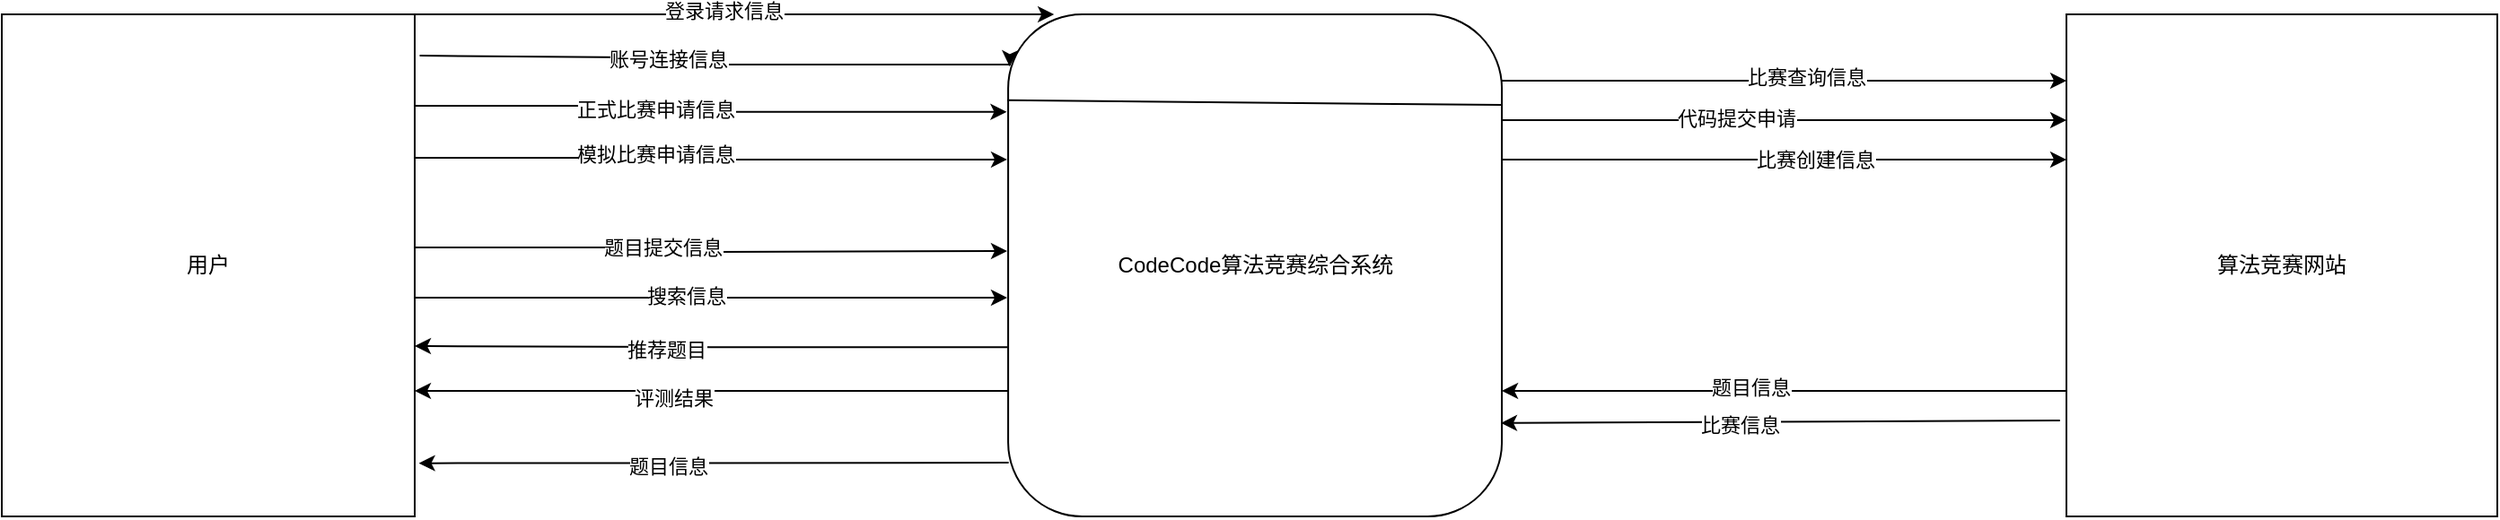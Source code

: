 <mxfile version="17.1.3" type="github">
  <diagram id="ThneDFmaGYNgDfPmpNYM" name="Page-1">
    <mxGraphModel dx="903" dy="483" grid="1" gridSize="10" guides="1" tooltips="1" connect="1" arrows="1" fold="1" page="1" pageScale="1" pageWidth="1600" pageHeight="900" math="0" shadow="0">
      <root>
        <mxCell id="0" />
        <mxCell id="1" parent="0" />
        <mxCell id="yP9FvSztLNe4L2ZfVXwx-70" style="edgeStyle=orthogonalEdgeStyle;rounded=0;orthogonalLoop=1;jettySize=auto;html=1;exitX=0;exitY=0.75;exitDx=0;exitDy=0;entryX=1;entryY=0.75;entryDx=0;entryDy=0;" edge="1" parent="1" source="yP9FvSztLNe4L2ZfVXwx-8" target="yP9FvSztLNe4L2ZfVXwx-2">
          <mxGeometry relative="1" as="geometry" />
        </mxCell>
        <mxCell id="yP9FvSztLNe4L2ZfVXwx-71" value="题目信息" style="edgeLabel;html=1;align=center;verticalAlign=middle;resizable=0;points=[];" vertex="1" connectable="0" parent="yP9FvSztLNe4L2ZfVXwx-70">
          <mxGeometry x="0.12" y="-2" relative="1" as="geometry">
            <mxPoint as="offset" />
          </mxGeometry>
        </mxCell>
        <mxCell id="yP9FvSztLNe4L2ZfVXwx-8" value="算法竞赛网站" style="rounded=0;whiteSpace=wrap;html=1;" vertex="1" parent="1">
          <mxGeometry x="1190" y="320" width="240" height="280" as="geometry" />
        </mxCell>
        <mxCell id="yP9FvSztLNe4L2ZfVXwx-24" style="edgeStyle=orthogonalEdgeStyle;rounded=0;orthogonalLoop=1;jettySize=auto;html=1;exitX=1;exitY=0.5;exitDx=0;exitDy=0;entryX=0;entryY=0.5;entryDx=0;entryDy=0;" edge="1" parent="1">
          <mxGeometry relative="1" as="geometry">
            <mxPoint x="875.54" y="379.0" as="sourcePoint" />
            <mxPoint x="1190" y="379.0" as="targetPoint" />
          </mxGeometry>
        </mxCell>
        <mxCell id="yP9FvSztLNe4L2ZfVXwx-67" value="代码提交申请" style="edgeLabel;html=1;align=center;verticalAlign=middle;resizable=0;points=[];" vertex="1" connectable="0" parent="yP9FvSztLNe4L2ZfVXwx-24">
          <mxGeometry x="-0.169" y="1" relative="1" as="geometry">
            <mxPoint as="offset" />
          </mxGeometry>
        </mxCell>
        <mxCell id="yP9FvSztLNe4L2ZfVXwx-16" value="用户" style="rounded=0;whiteSpace=wrap;html=1;" vertex="1" parent="1">
          <mxGeometry x="40" y="340" width="230" height="220" as="geometry" />
        </mxCell>
        <mxCell id="yP9FvSztLNe4L2ZfVXwx-36" style="edgeStyle=orthogonalEdgeStyle;rounded=0;orthogonalLoop=1;jettySize=auto;html=1;entryX=1;entryY=0.75;entryDx=0;entryDy=0;exitX=-0.001;exitY=0.663;exitDx=0;exitDy=0;exitPerimeter=0;" edge="1" parent="1" source="yP9FvSztLNe4L2ZfVXwx-2" target="yP9FvSztLNe4L2ZfVXwx-16">
          <mxGeometry relative="1" as="geometry">
            <mxPoint x="590" y="505" as="sourcePoint" />
          </mxGeometry>
        </mxCell>
        <mxCell id="yP9FvSztLNe4L2ZfVXwx-37" value="推荐题目" style="edgeLabel;html=1;align=center;verticalAlign=middle;resizable=0;points=[];" vertex="1" connectable="0" parent="yP9FvSztLNe4L2ZfVXwx-36">
          <mxGeometry x="0.338" y="2" relative="1" as="geometry">
            <mxPoint x="30" as="offset" />
          </mxGeometry>
        </mxCell>
        <mxCell id="yP9FvSztLNe4L2ZfVXwx-38" value="用户" style="rounded=0;whiteSpace=wrap;html=1;" vertex="1" parent="1">
          <mxGeometry x="40" y="320" width="230" height="280" as="geometry" />
        </mxCell>
        <mxCell id="yP9FvSztLNe4L2ZfVXwx-42" value="" style="group" vertex="1" connectable="0" parent="1">
          <mxGeometry x="600" y="320" width="275.54" height="280" as="geometry" />
        </mxCell>
        <mxCell id="yP9FvSztLNe4L2ZfVXwx-64" value="" style="group" vertex="1" connectable="0" parent="yP9FvSztLNe4L2ZfVXwx-42">
          <mxGeometry width="275.54" height="280" as="geometry" />
        </mxCell>
        <mxCell id="yP9FvSztLNe4L2ZfVXwx-2" value="CodeCode算法竞赛综合系统" style="rounded=1;whiteSpace=wrap;html=1;" vertex="1" parent="yP9FvSztLNe4L2ZfVXwx-64">
          <mxGeometry x="0.55" width="274.99" height="280" as="geometry" />
        </mxCell>
        <mxCell id="yP9FvSztLNe4L2ZfVXwx-3" value="" style="endArrow=none;html=1;rounded=0;exitX=-0.002;exitY=0.127;exitDx=0;exitDy=0;exitPerimeter=0;entryX=1;entryY=0.136;entryDx=0;entryDy=0;entryPerimeter=0;" edge="1" parent="yP9FvSztLNe4L2ZfVXwx-64">
          <mxGeometry width="50" height="50" relative="1" as="geometry">
            <mxPoint y="47.92" as="sourcePoint" />
            <mxPoint x="275.54" y="50.56" as="targetPoint" />
          </mxGeometry>
        </mxCell>
        <mxCell id="yP9FvSztLNe4L2ZfVXwx-15" style="edgeStyle=orthogonalEdgeStyle;rounded=0;orthogonalLoop=1;jettySize=auto;html=1;" edge="1" parent="1" source="yP9FvSztLNe4L2ZfVXwx-2" target="yP9FvSztLNe4L2ZfVXwx-16">
          <mxGeometry relative="1" as="geometry">
            <mxPoint x="410" y="450" as="targetPoint" />
            <Array as="points">
              <mxPoint x="500" y="530" />
              <mxPoint x="500" y="530" />
            </Array>
          </mxGeometry>
        </mxCell>
        <mxCell id="yP9FvSztLNe4L2ZfVXwx-35" value="评测结果" style="edgeLabel;html=1;align=center;verticalAlign=middle;resizable=0;points=[];" vertex="1" connectable="0" parent="yP9FvSztLNe4L2ZfVXwx-15">
          <mxGeometry x="0.128" y="4" relative="1" as="geometry">
            <mxPoint as="offset" />
          </mxGeometry>
        </mxCell>
        <mxCell id="yP9FvSztLNe4L2ZfVXwx-23" style="edgeStyle=orthogonalEdgeStyle;rounded=0;orthogonalLoop=1;jettySize=auto;html=1;exitX=1.012;exitY=0.132;exitDx=0;exitDy=0;exitPerimeter=0;entryX=0.003;entryY=0.104;entryDx=0;entryDy=0;entryPerimeter=0;" edge="1" parent="1" target="yP9FvSztLNe4L2ZfVXwx-2">
          <mxGeometry relative="1" as="geometry">
            <mxPoint x="272.76" y="343.04" as="sourcePoint" />
            <mxPoint x="599.175" y="347.48" as="targetPoint" />
            <Array as="points">
              <mxPoint x="273" y="344" />
              <mxPoint x="390" y="344" />
              <mxPoint x="390" y="348" />
              <mxPoint x="601" y="348" />
            </Array>
          </mxGeometry>
        </mxCell>
        <mxCell id="yP9FvSztLNe4L2ZfVXwx-25" value="账号连接信息" style="edgeLabel;html=1;align=center;verticalAlign=middle;resizable=0;points=[];" vertex="1" connectable="0" parent="yP9FvSztLNe4L2ZfVXwx-23">
          <mxGeometry x="-0.35" y="-3" relative="1" as="geometry">
            <mxPoint x="30" y="-2" as="offset" />
          </mxGeometry>
        </mxCell>
        <mxCell id="yP9FvSztLNe4L2ZfVXwx-27" style="edgeStyle=orthogonalEdgeStyle;rounded=0;orthogonalLoop=1;jettySize=auto;html=1;exitX=1;exitY=0.25;exitDx=0;exitDy=0;entryX=-0.003;entryY=0.28;entryDx=0;entryDy=0;entryPerimeter=0;" edge="1" parent="1">
          <mxGeometry relative="1" as="geometry">
            <mxPoint x="270" y="371" as="sourcePoint" />
            <mxPoint x="599.725" y="374.4" as="targetPoint" />
            <Array as="points">
              <mxPoint x="435" y="371" />
              <mxPoint x="435" y="374" />
            </Array>
          </mxGeometry>
        </mxCell>
        <mxCell id="yP9FvSztLNe4L2ZfVXwx-28" value="正式比赛申请信息" style="edgeLabel;html=1;align=center;verticalAlign=middle;resizable=0;points=[];" vertex="1" connectable="0" parent="yP9FvSztLNe4L2ZfVXwx-27">
          <mxGeometry x="-0.375" y="-2" relative="1" as="geometry">
            <mxPoint x="30" as="offset" />
          </mxGeometry>
        </mxCell>
        <mxCell id="yP9FvSztLNe4L2ZfVXwx-29" style="edgeStyle=orthogonalEdgeStyle;rounded=0;orthogonalLoop=1;jettySize=auto;html=1;exitX=1.002;exitY=0.359;exitDx=0;exitDy=0;exitPerimeter=0;entryX=-0.002;entryY=0.357;entryDx=0;entryDy=0;entryPerimeter=0;" edge="1" parent="1">
          <mxGeometry relative="1" as="geometry">
            <mxPoint x="600.0" y="400.96" as="targetPoint" />
            <mxPoint x="270.46" y="399.98" as="sourcePoint" />
            <Array as="points">
              <mxPoint x="371" y="400" />
              <mxPoint x="371" y="401" />
            </Array>
          </mxGeometry>
        </mxCell>
        <mxCell id="yP9FvSztLNe4L2ZfVXwx-30" value="模拟比赛申请信息" style="edgeLabel;html=1;align=center;verticalAlign=middle;resizable=0;points=[];" vertex="1" connectable="0" parent="yP9FvSztLNe4L2ZfVXwx-29">
          <mxGeometry x="-0.362" y="3" relative="1" as="geometry">
            <mxPoint x="29" as="offset" />
          </mxGeometry>
        </mxCell>
        <mxCell id="yP9FvSztLNe4L2ZfVXwx-31" style="edgeStyle=orthogonalEdgeStyle;rounded=0;orthogonalLoop=1;jettySize=auto;html=1;exitX=1;exitY=0.5;exitDx=0;exitDy=0;" edge="1" parent="1" source="yP9FvSztLNe4L2ZfVXwx-16">
          <mxGeometry relative="1" as="geometry">
            <mxPoint x="600" y="452" as="targetPoint" />
          </mxGeometry>
        </mxCell>
        <mxCell id="yP9FvSztLNe4L2ZfVXwx-32" value="题目提交信息" style="edgeLabel;html=1;align=center;verticalAlign=middle;resizable=0;points=[];" vertex="1" connectable="0" parent="yP9FvSztLNe4L2ZfVXwx-31">
          <mxGeometry x="-0.313" y="2" relative="1" as="geometry">
            <mxPoint x="24" y="2" as="offset" />
          </mxGeometry>
        </mxCell>
        <mxCell id="yP9FvSztLNe4L2ZfVXwx-33" style="edgeStyle=orthogonalEdgeStyle;rounded=0;orthogonalLoop=1;jettySize=auto;html=1;exitX=1;exitY=0;exitDx=0;exitDy=0;entryX=0.093;entryY=0;entryDx=0;entryDy=0;entryPerimeter=0;" edge="1" parent="1" source="yP9FvSztLNe4L2ZfVXwx-16" target="yP9FvSztLNe4L2ZfVXwx-2">
          <mxGeometry relative="1" as="geometry">
            <mxPoint x="530" y="310" as="targetPoint" />
          </mxGeometry>
        </mxCell>
        <mxCell id="yP9FvSztLNe4L2ZfVXwx-34" value="登录请求信息" style="edgeLabel;html=1;align=center;verticalAlign=middle;resizable=0;points=[];" vertex="1" connectable="0" parent="yP9FvSztLNe4L2ZfVXwx-33">
          <mxGeometry x="0.254" y="2" relative="1" as="geometry">
            <mxPoint x="-44" as="offset" />
          </mxGeometry>
        </mxCell>
        <mxCell id="yP9FvSztLNe4L2ZfVXwx-43" value="" style="endArrow=classic;html=1;rounded=0;entryX=1.01;entryY=0.894;entryDx=0;entryDy=0;entryPerimeter=0;exitX=0.001;exitY=0.893;exitDx=0;exitDy=0;exitPerimeter=0;" edge="1" parent="1" source="yP9FvSztLNe4L2ZfVXwx-2" target="yP9FvSztLNe4L2ZfVXwx-38">
          <mxGeometry width="50" height="50" relative="1" as="geometry">
            <mxPoint x="480" y="610" as="sourcePoint" />
            <mxPoint x="530" y="560" as="targetPoint" />
          </mxGeometry>
        </mxCell>
        <mxCell id="yP9FvSztLNe4L2ZfVXwx-44" value="题目信息" style="edgeLabel;html=1;align=center;verticalAlign=middle;resizable=0;points=[];" vertex="1" connectable="0" parent="yP9FvSztLNe4L2ZfVXwx-43">
          <mxGeometry x="0.161" y="2" relative="1" as="geometry">
            <mxPoint as="offset" />
          </mxGeometry>
        </mxCell>
        <mxCell id="yP9FvSztLNe4L2ZfVXwx-45" value="" style="endArrow=classic;html=1;rounded=0;exitX=1;exitY=0.5;exitDx=0;exitDy=0;" edge="1" parent="1">
          <mxGeometry width="50" height="50" relative="1" as="geometry">
            <mxPoint x="270" y="478" as="sourcePoint" />
            <mxPoint x="600" y="478" as="targetPoint" />
            <Array as="points">
              <mxPoint x="500" y="478" />
            </Array>
          </mxGeometry>
        </mxCell>
        <mxCell id="yP9FvSztLNe4L2ZfVXwx-46" value="搜索信息" style="edgeLabel;html=1;align=center;verticalAlign=middle;resizable=0;points=[];" vertex="1" connectable="0" parent="yP9FvSztLNe4L2ZfVXwx-45">
          <mxGeometry x="0.05" y="1" relative="1" as="geometry">
            <mxPoint x="-23" as="offset" />
          </mxGeometry>
        </mxCell>
        <mxCell id="yP9FvSztLNe4L2ZfVXwx-65" style="edgeStyle=orthogonalEdgeStyle;rounded=0;orthogonalLoop=1;jettySize=auto;html=1;exitX=1;exitY=0.25;exitDx=0;exitDy=0;entryX=0;entryY=0.25;entryDx=0;entryDy=0;" edge="1" parent="1">
          <mxGeometry relative="1" as="geometry">
            <mxPoint x="875.54" y="357.0" as="sourcePoint" />
            <mxPoint x="1190" y="357" as="targetPoint" />
          </mxGeometry>
        </mxCell>
        <mxCell id="yP9FvSztLNe4L2ZfVXwx-66" value="比赛查询信息" style="edgeLabel;html=1;align=center;verticalAlign=middle;resizable=0;points=[];" vertex="1" connectable="0" parent="yP9FvSztLNe4L2ZfVXwx-65">
          <mxGeometry x="0.074" y="2" relative="1" as="geometry">
            <mxPoint as="offset" />
          </mxGeometry>
        </mxCell>
        <mxCell id="yP9FvSztLNe4L2ZfVXwx-68" style="edgeStyle=orthogonalEdgeStyle;rounded=0;orthogonalLoop=1;jettySize=auto;html=1;exitX=1;exitY=0.5;exitDx=0;exitDy=0;entryX=0;entryY=0.5;entryDx=0;entryDy=0;" edge="1" parent="1">
          <mxGeometry relative="1" as="geometry">
            <mxPoint x="875.54" y="401.0" as="sourcePoint" />
            <mxPoint x="1190" y="401.0" as="targetPoint" />
          </mxGeometry>
        </mxCell>
        <mxCell id="yP9FvSztLNe4L2ZfVXwx-69" value="比赛创建信息" style="edgeLabel;html=1;align=center;verticalAlign=middle;resizable=0;points=[];" vertex="1" connectable="0" parent="yP9FvSztLNe4L2ZfVXwx-68">
          <mxGeometry x="0.108" relative="1" as="geometry">
            <mxPoint as="offset" />
          </mxGeometry>
        </mxCell>
        <mxCell id="yP9FvSztLNe4L2ZfVXwx-72" value="" style="endArrow=classic;html=1;rounded=0;exitX=-0.015;exitY=0.809;exitDx=0;exitDy=0;exitPerimeter=0;entryX=0.998;entryY=0.814;entryDx=0;entryDy=0;entryPerimeter=0;" edge="1" parent="1" source="yP9FvSztLNe4L2ZfVXwx-8" target="yP9FvSztLNe4L2ZfVXwx-2">
          <mxGeometry width="50" height="50" relative="1" as="geometry">
            <mxPoint x="1040" y="590" as="sourcePoint" />
            <mxPoint x="1090" y="540" as="targetPoint" />
          </mxGeometry>
        </mxCell>
        <mxCell id="yP9FvSztLNe4L2ZfVXwx-73" value="比赛信息" style="edgeLabel;html=1;align=center;verticalAlign=middle;resizable=0;points=[];" vertex="1" connectable="0" parent="yP9FvSztLNe4L2ZfVXwx-72">
          <mxGeometry x="0.15" y="1" relative="1" as="geometry">
            <mxPoint as="offset" />
          </mxGeometry>
        </mxCell>
        <mxCell id="yP9FvSztLNe4L2ZfVXwx-1" value="Untitled Layer" parent="0" />
      </root>
    </mxGraphModel>
  </diagram>
</mxfile>
